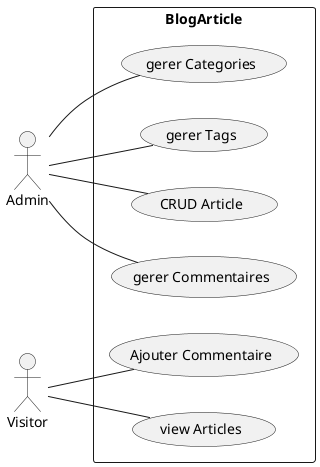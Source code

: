 @startuml
left to right direction
skinparam packageStyle rectangle

actor Admin as A
actor Visitor as V

package "BlogArticle" {
    usecase "CRUD Article" as UC1
    usecase "view Articles" as UC2
    usecase "gerer Commentaires" as UC3
    usecase "gerer Categories" as UC4
    usecase "Ajouter Commentaire" as UC5
    usecase "gerer Tags" as UC6
}

A -- UC1
A -- UC3
A -- UC4
A -- UC6
V -- UC2
V -- UC5

@enduml
